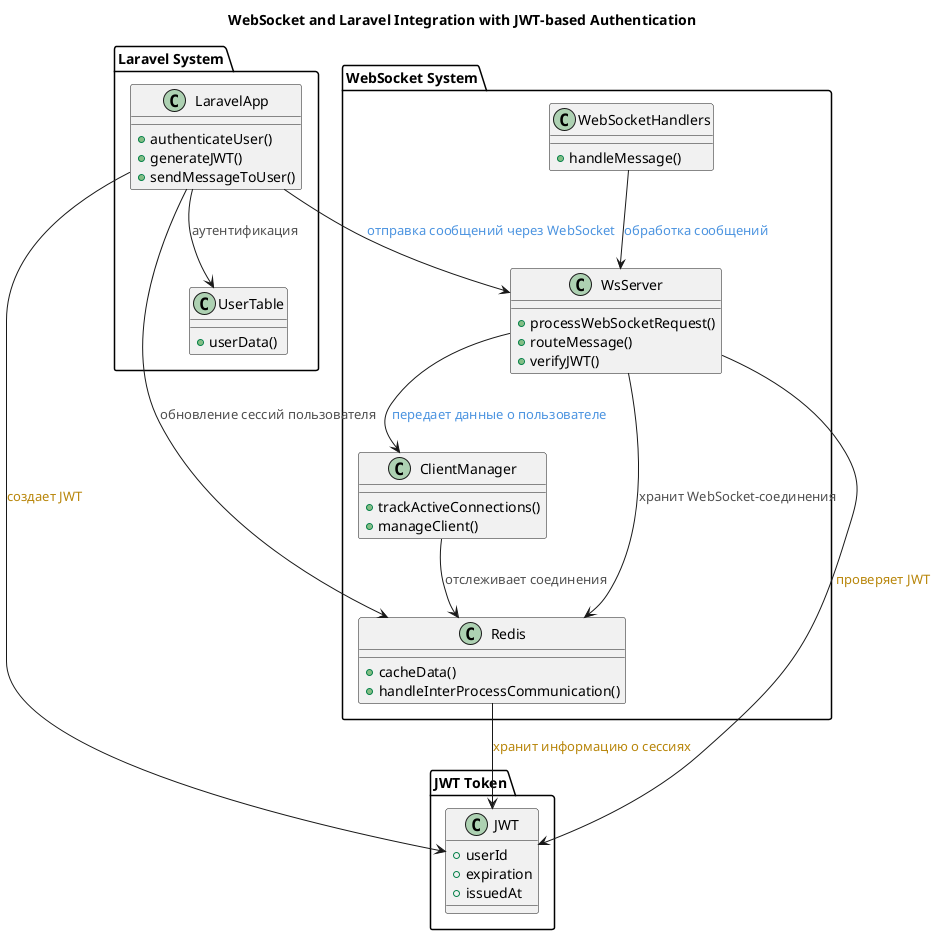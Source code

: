 @startuml
title WebSocket and Laravel Integration with JWT-based Authentication

top to bottom direction

!define COLOR_PAIR1 #4F4F4F
!define COLOR_PAIR2 #4c94e0
!define COLOR_PAIR3 #2E8B57
!define COLOR_PAIR4 #00a693
!define COLOR_PAIR5 #B8860B
!define COLOR_PAIR6 #8B0000
!define COLOR_PAIR7 #006600
!define COLOR_PAIR8 #964b00

package "WebSocket System" {

    class WsServer {
        +processWebSocketRequest()
        +routeMessage()
        +verifyJWT()
        ' Комментарий: Проверяет JWT и маршрутизирует сообщения.
    }

    class ClientManager {
        +trackActiveConnections()
        +manageClient()
        ' Комментарий: Отслеживает и управляет активными соединениями.
    }

    class Redis {
        +cacheData()
        +handleInterProcessCommunication()
        ' Комментарий: Кэширует данные о соединениях и поддерживает IPC.
    }

    class WebSocketHandlers {
        +handleMessage()
        ' Комментарий: Обрабатывает сообщения клиентов.
    }

    WsServer --> Redis : <color:#4F4F4F>хранит WebSocket-соединения</color>
    ClientManager --> Redis : <color:#4F4F4F>отслеживает соединения</color>
    WebSocketHandlers --> WsServer : <color:#4c94e0>обработка сообщений</color>
    WsServer --> ClientManager : <color:#4c94e0>передает данные о пользователе</color>
}

package "Laravel System" {
    class LaravelApp {
        +authenticateUser()
        +generateJWT()
        +sendMessageToUser()
        ' Комментарий: Генерирует JWT и отправляет сообщения через WebSocket.
    }

    class UserTable {
        +userData()
        ' Комментарий: Содержит данные пользователей.
    }

    LaravelApp --> UserTable : <color:#4F4F4F>аутентификация</color>
    LaravelApp --> Redis : <color:#4F4F4F>обновление сессий пользователя</color>
    LaravelApp --> WsServer : <color:#4c94e0>отправка сообщений через WebSocket</color>
}

package "JWT Token" {
    class JWT {
        +userId
        +expiration
        +issuedAt
        ' Комментарий: Хранит информацию о пользователе.
    }

    LaravelApp --> JWT : <color:#B8860B>создает JWT</color>
    WsServer --> JWT : <color:#B8860B>проверяет JWT</color>
    Redis --> JWT : <color:#B8860B>хранит информацию о сессиях</color>
}

@enduml
